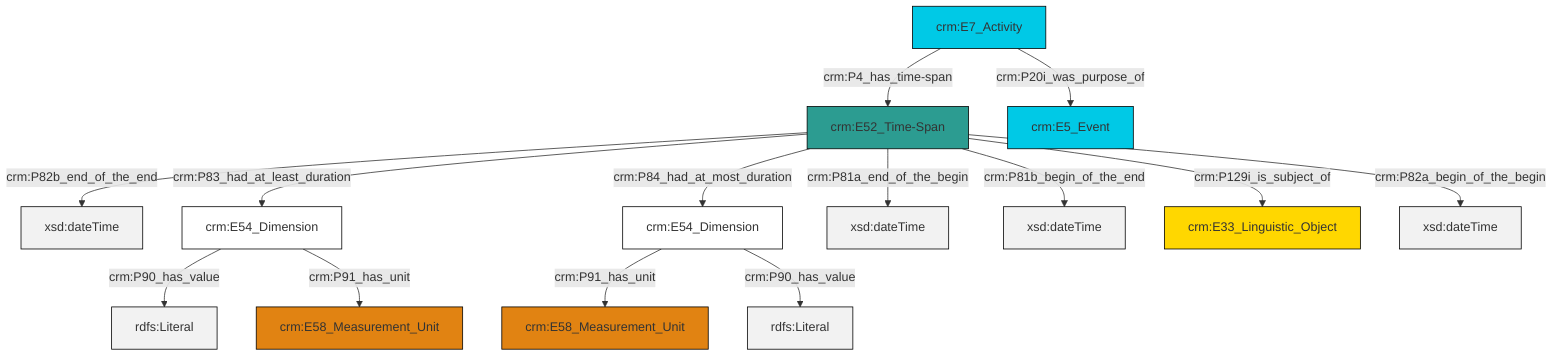 graph TD
classDef Literal fill:#f2f2f2,stroke:#000000;
classDef CRM_Entity fill:#FFFFFF,stroke:#000000;
classDef Temporal_Entity fill:#00C9E6, stroke:#000000;
classDef Type fill:#E18312, stroke:#000000;
classDef Time-Span fill:#2C9C91, stroke:#000000;
classDef Appellation fill:#FFEB7F, stroke:#000000;
classDef Place fill:#008836, stroke:#000000;
classDef Persistent_Item fill:#B266B2, stroke:#000000;
classDef Conceptual_Object fill:#FFD700, stroke:#000000;
classDef Physical_Thing fill:#D2B48C, stroke:#000000;
classDef Actor fill:#f58aad, stroke:#000000;
classDef PC_Classes fill:#4ce600, stroke:#000000;
classDef Multi fill:#cccccc,stroke:#000000;

0["crm:E7_Activity"]:::Temporal_Entity -->|crm:P4_has_time-span| 1["crm:E52_Time-Span"]:::Time-Span
1["crm:E52_Time-Span"]:::Time-Span -->|crm:P82b_end_of_the_end| 4[xsd:dateTime]:::Literal
5["crm:E54_Dimension"]:::CRM_Entity -->|crm:P91_has_unit| 2["crm:E58_Measurement_Unit"]:::Type
5["crm:E54_Dimension"]:::CRM_Entity -->|crm:P90_has_value| 6[rdfs:Literal]:::Literal
1["crm:E52_Time-Span"]:::Time-Span -->|crm:P83_had_at_least_duration| 7["crm:E54_Dimension"]:::CRM_Entity
0["crm:E7_Activity"]:::Temporal_Entity -->|crm:P20i_was_purpose_of| 11["crm:E5_Event"]:::Temporal_Entity
1["crm:E52_Time-Span"]:::Time-Span -->|crm:P81a_end_of_the_begin| 12[xsd:dateTime]:::Literal
1["crm:E52_Time-Span"]:::Time-Span -->|crm:P81b_begin_of_the_end| 13[xsd:dateTime]:::Literal
1["crm:E52_Time-Span"]:::Time-Span -->|crm:P129i_is_subject_of| 14["crm:E33_Linguistic_Object"]:::Conceptual_Object
1["crm:E52_Time-Span"]:::Time-Span -->|crm:P84_had_at_most_duration| 5["crm:E54_Dimension"]:::CRM_Entity
1["crm:E52_Time-Span"]:::Time-Span -->|crm:P82a_begin_of_the_begin| 18[xsd:dateTime]:::Literal
7["crm:E54_Dimension"]:::CRM_Entity -->|crm:P90_has_value| 20[rdfs:Literal]:::Literal
7["crm:E54_Dimension"]:::CRM_Entity -->|crm:P91_has_unit| 9["crm:E58_Measurement_Unit"]:::Type
